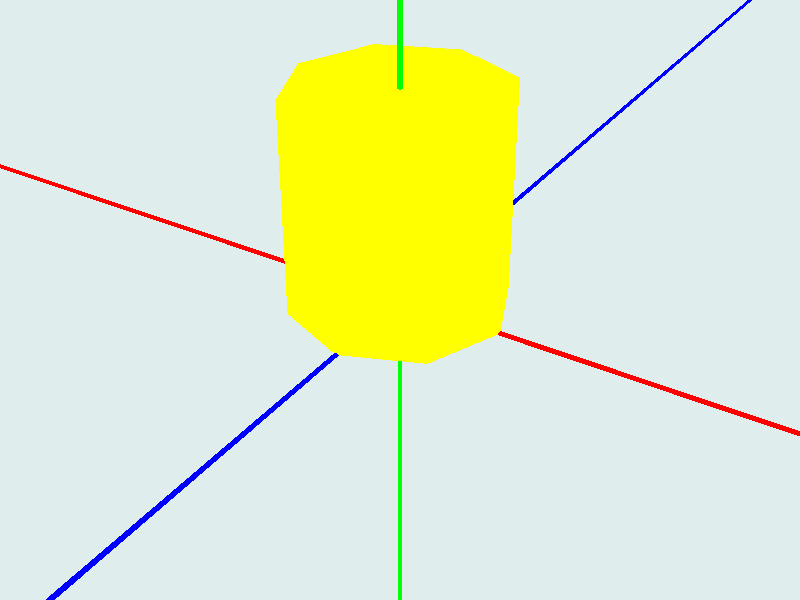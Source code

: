      #include	"colors.inc"
#include	"shapes.inc"
light_source	{
<500,	600,	-800>
color	White*2
parallel	point_at	<0,	0,	0>
}
camera	{
location	<5.0,	6.0,	-8.0>
look_at	<0.0,	0.0,	0.0>
angle	35
}
background	{	color	LightBlue	}
object	{	Cylinder_X	scale	0.02	pigment{color	Red}	}
object	{	Cylinder_Y	scale	0.02	pigment{color	Green}	}
object	{	Cylinder_Z	scale 0.02	pigment{color	Blue}	}
object	{
		prism	{
				linear_sweep
				linear_spline
				0,
				1,
				8,
				#declare	I=0;
				#while(I	<	8)
						<cos(2*pi*I/8),sin(2*pi*I/8)>
						#declare	I	=	I+1;
				#end
						}
		pigment	{color	Yellow}
		scale	<1,2,1>
}
